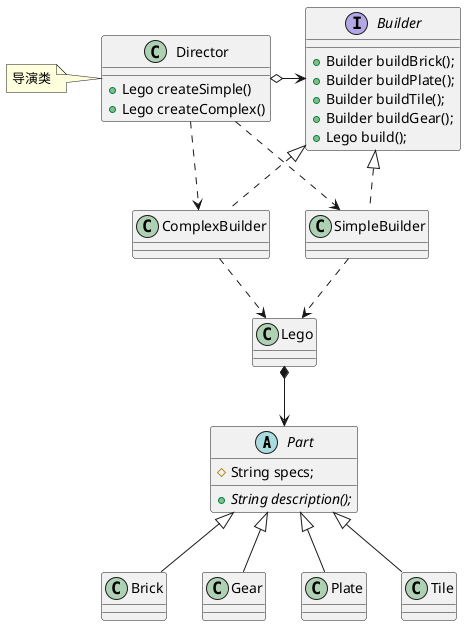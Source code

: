 @startuml
'https://plantuml.com/class-diagram

abstract class Part {
# String specs;
+ {abstract} String description();
}

class Brick extends Part {
}
class Gear extends Part {
}
class Plate extends Part {
}
class Tile extends Part {
}

interface Builder {
+ Builder buildBrick();
+ Builder buildPlate();
+ Builder buildTile();
+ Builder buildGear();
+ Lego build();
}

class ComplexBuilder implements Builder {
}
class SimpleBuilder implements Builder {
}

class Director {
+ Lego createSimple()
+ Lego createComplex()
}
note left: 导演类

Director ..> SimpleBuilder
Director ..> ComplexBuilder
Director o-> Builder
SimpleBuilder ..> Lego
ComplexBuilder ..> Lego
Lego *--> Part

@enduml